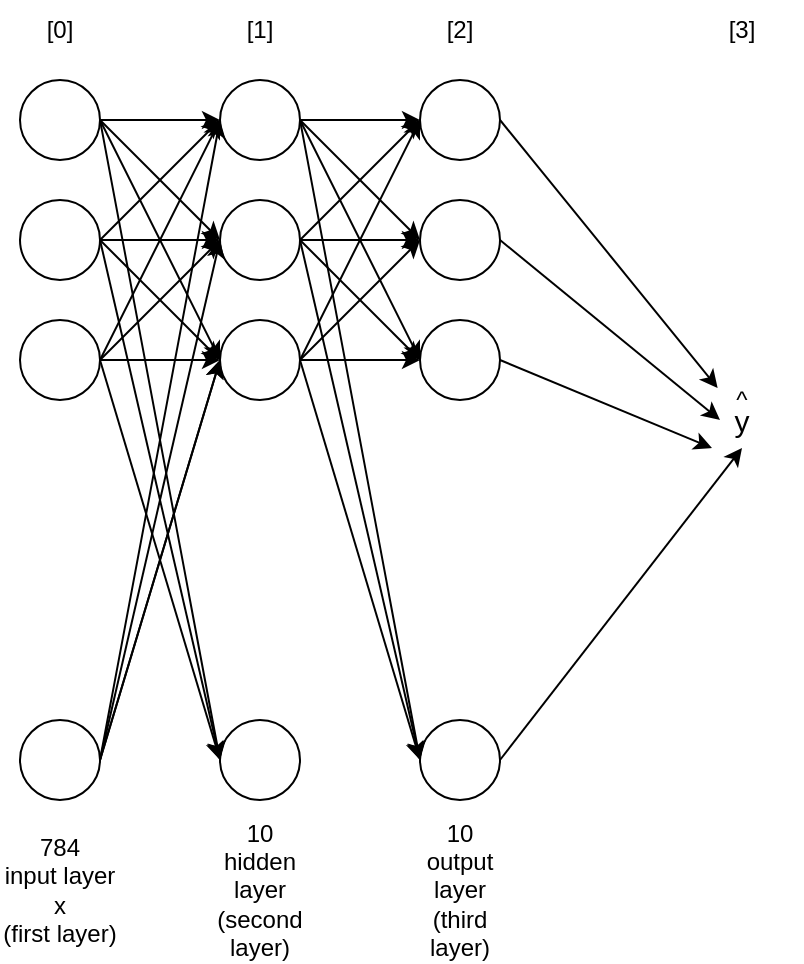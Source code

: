 <mxfile version="24.7.17">
  <diagram name="Page-1" id="vGjlTVeL7N7y9Gi5qu-H">
    <mxGraphModel dx="1302" dy="866" grid="1" gridSize="10" guides="1" tooltips="1" connect="1" arrows="1" fold="1" page="1" pageScale="1" pageWidth="2336" pageHeight="1654" math="0" shadow="0">
      <root>
        <mxCell id="0" />
        <mxCell id="1" parent="0" />
        <mxCell id="D07jgNAIbt0lG9WC0oUq-1" value="" style="ellipse;whiteSpace=wrap;html=1;aspect=fixed;" vertex="1" parent="1">
          <mxGeometry x="170" y="90" width="40" height="40" as="geometry" />
        </mxCell>
        <mxCell id="D07jgNAIbt0lG9WC0oUq-2" value="" style="ellipse;whiteSpace=wrap;html=1;aspect=fixed;" vertex="1" parent="1">
          <mxGeometry x="170" y="150" width="40" height="40" as="geometry" />
        </mxCell>
        <mxCell id="D07jgNAIbt0lG9WC0oUq-3" value="" style="ellipse;whiteSpace=wrap;html=1;aspect=fixed;" vertex="1" parent="1">
          <mxGeometry x="170" y="210" width="40" height="40" as="geometry" />
        </mxCell>
        <mxCell id="D07jgNAIbt0lG9WC0oUq-4" value="" style="ellipse;whiteSpace=wrap;html=1;aspect=fixed;" vertex="1" parent="1">
          <mxGeometry x="270" y="90" width="40" height="40" as="geometry" />
        </mxCell>
        <mxCell id="D07jgNAIbt0lG9WC0oUq-5" value="" style="ellipse;whiteSpace=wrap;html=1;aspect=fixed;" vertex="1" parent="1">
          <mxGeometry x="270" y="150" width="40" height="40" as="geometry" />
        </mxCell>
        <mxCell id="D07jgNAIbt0lG9WC0oUq-6" value="" style="ellipse;whiteSpace=wrap;html=1;aspect=fixed;" vertex="1" parent="1">
          <mxGeometry x="270" y="210" width="40" height="40" as="geometry" />
        </mxCell>
        <mxCell id="D07jgNAIbt0lG9WC0oUq-7" value="" style="ellipse;whiteSpace=wrap;html=1;aspect=fixed;" vertex="1" parent="1">
          <mxGeometry x="370" y="90" width="40" height="40" as="geometry" />
        </mxCell>
        <mxCell id="D07jgNAIbt0lG9WC0oUq-8" value="" style="ellipse;whiteSpace=wrap;html=1;aspect=fixed;" vertex="1" parent="1">
          <mxGeometry x="370" y="150" width="40" height="40" as="geometry" />
        </mxCell>
        <mxCell id="D07jgNAIbt0lG9WC0oUq-9" value="" style="ellipse;whiteSpace=wrap;html=1;aspect=fixed;" vertex="1" parent="1">
          <mxGeometry x="370" y="210" width="40" height="40" as="geometry" />
        </mxCell>
        <mxCell id="D07jgNAIbt0lG9WC0oUq-10" value="" style="ellipse;whiteSpace=wrap;html=1;aspect=fixed;" vertex="1" parent="1">
          <mxGeometry x="170" y="410" width="40" height="40" as="geometry" />
        </mxCell>
        <mxCell id="D07jgNAIbt0lG9WC0oUq-11" value="" style="ellipse;whiteSpace=wrap;html=1;aspect=fixed;" vertex="1" parent="1">
          <mxGeometry x="270" y="410" width="40" height="40" as="geometry" />
        </mxCell>
        <mxCell id="D07jgNAIbt0lG9WC0oUq-12" value="" style="ellipse;whiteSpace=wrap;html=1;aspect=fixed;" vertex="1" parent="1">
          <mxGeometry x="370" y="410" width="40" height="40" as="geometry" />
        </mxCell>
        <mxCell id="D07jgNAIbt0lG9WC0oUq-14" value="" style="endArrow=classic;html=1;rounded=0;exitX=1;exitY=0.5;exitDx=0;exitDy=0;entryX=0;entryY=0.5;entryDx=0;entryDy=0;" edge="1" parent="1" source="D07jgNAIbt0lG9WC0oUq-1" target="D07jgNAIbt0lG9WC0oUq-4">
          <mxGeometry width="50" height="50" relative="1" as="geometry">
            <mxPoint x="230" y="100" as="sourcePoint" />
            <mxPoint x="280" y="50" as="targetPoint" />
          </mxGeometry>
        </mxCell>
        <mxCell id="D07jgNAIbt0lG9WC0oUq-15" value="" style="endArrow=classic;html=1;rounded=0;entryX=0;entryY=0.5;entryDx=0;entryDy=0;" edge="1" parent="1" target="D07jgNAIbt0lG9WC0oUq-11">
          <mxGeometry width="50" height="50" relative="1" as="geometry">
            <mxPoint x="210" y="110" as="sourcePoint" />
            <mxPoint x="260" y="410" as="targetPoint" />
          </mxGeometry>
        </mxCell>
        <mxCell id="D07jgNAIbt0lG9WC0oUq-16" value="" style="endArrow=classic;html=1;rounded=0;exitX=1;exitY=0.5;exitDx=0;exitDy=0;entryX=0;entryY=0.5;entryDx=0;entryDy=0;" edge="1" parent="1" source="D07jgNAIbt0lG9WC0oUq-1" target="D07jgNAIbt0lG9WC0oUq-5">
          <mxGeometry width="50" height="50" relative="1" as="geometry">
            <mxPoint x="220" y="150" as="sourcePoint" />
            <mxPoint x="270" y="100" as="targetPoint" />
          </mxGeometry>
        </mxCell>
        <mxCell id="D07jgNAIbt0lG9WC0oUq-17" value="" style="endArrow=classic;html=1;rounded=0;exitX=1;exitY=0.5;exitDx=0;exitDy=0;entryX=0;entryY=0.5;entryDx=0;entryDy=0;" edge="1" parent="1" source="D07jgNAIbt0lG9WC0oUq-1" target="D07jgNAIbt0lG9WC0oUq-6">
          <mxGeometry width="50" height="50" relative="1" as="geometry">
            <mxPoint x="230" y="170" as="sourcePoint" />
            <mxPoint x="280" y="120" as="targetPoint" />
          </mxGeometry>
        </mxCell>
        <mxCell id="D07jgNAIbt0lG9WC0oUq-18" value="" style="endArrow=classic;html=1;rounded=0;exitX=1;exitY=0.5;exitDx=0;exitDy=0;entryX=0;entryY=0.5;entryDx=0;entryDy=0;" edge="1" parent="1" source="D07jgNAIbt0lG9WC0oUq-2" target="D07jgNAIbt0lG9WC0oUq-5">
          <mxGeometry width="50" height="50" relative="1" as="geometry">
            <mxPoint x="360" y="430" as="sourcePoint" />
            <mxPoint x="410" y="380" as="targetPoint" />
          </mxGeometry>
        </mxCell>
        <mxCell id="D07jgNAIbt0lG9WC0oUq-19" value="" style="endArrow=classic;html=1;rounded=0;exitX=1;exitY=0.5;exitDx=0;exitDy=0;entryX=0;entryY=0.5;entryDx=0;entryDy=0;" edge="1" parent="1" source="D07jgNAIbt0lG9WC0oUq-2" target="D07jgNAIbt0lG9WC0oUq-4">
          <mxGeometry width="50" height="50" relative="1" as="geometry">
            <mxPoint x="360" y="430" as="sourcePoint" />
            <mxPoint x="410" y="380" as="targetPoint" />
          </mxGeometry>
        </mxCell>
        <mxCell id="D07jgNAIbt0lG9WC0oUq-20" value="" style="endArrow=classic;html=1;rounded=0;exitX=1;exitY=0.5;exitDx=0;exitDy=0;entryX=0;entryY=0.5;entryDx=0;entryDy=0;" edge="1" parent="1" source="D07jgNAIbt0lG9WC0oUq-2" target="D07jgNAIbt0lG9WC0oUq-6">
          <mxGeometry width="50" height="50" relative="1" as="geometry">
            <mxPoint x="360" y="430" as="sourcePoint" />
            <mxPoint x="410" y="380" as="targetPoint" />
          </mxGeometry>
        </mxCell>
        <mxCell id="D07jgNAIbt0lG9WC0oUq-23" value="" style="endArrow=classic;html=1;rounded=0;exitX=1;exitY=0.5;exitDx=0;exitDy=0;entryX=0;entryY=0.5;entryDx=0;entryDy=0;" edge="1" parent="1" source="D07jgNAIbt0lG9WC0oUq-2" target="D07jgNAIbt0lG9WC0oUq-11">
          <mxGeometry width="50" height="50" relative="1" as="geometry">
            <mxPoint x="360" y="430" as="sourcePoint" />
            <mxPoint x="410" y="380" as="targetPoint" />
          </mxGeometry>
        </mxCell>
        <mxCell id="D07jgNAIbt0lG9WC0oUq-24" value="" style="endArrow=classic;html=1;rounded=0;exitX=1;exitY=0.5;exitDx=0;exitDy=0;entryX=0;entryY=0.5;entryDx=0;entryDy=0;" edge="1" parent="1" source="D07jgNAIbt0lG9WC0oUq-3" target="D07jgNAIbt0lG9WC0oUq-4">
          <mxGeometry width="50" height="50" relative="1" as="geometry">
            <mxPoint x="360" y="430" as="sourcePoint" />
            <mxPoint x="410" y="380" as="targetPoint" />
          </mxGeometry>
        </mxCell>
        <mxCell id="D07jgNAIbt0lG9WC0oUq-25" value="" style="endArrow=classic;html=1;rounded=0;exitX=1;exitY=0.5;exitDx=0;exitDy=0;entryX=0;entryY=0.5;entryDx=0;entryDy=0;" edge="1" parent="1" source="D07jgNAIbt0lG9WC0oUq-3" target="D07jgNAIbt0lG9WC0oUq-5">
          <mxGeometry width="50" height="50" relative="1" as="geometry">
            <mxPoint x="360" y="430" as="sourcePoint" />
            <mxPoint x="410" y="380" as="targetPoint" />
          </mxGeometry>
        </mxCell>
        <mxCell id="D07jgNAIbt0lG9WC0oUq-26" value="" style="endArrow=classic;html=1;rounded=0;exitX=1;exitY=0.5;exitDx=0;exitDy=0;entryX=0;entryY=0.5;entryDx=0;entryDy=0;" edge="1" parent="1" source="D07jgNAIbt0lG9WC0oUq-3" target="D07jgNAIbt0lG9WC0oUq-6">
          <mxGeometry width="50" height="50" relative="1" as="geometry">
            <mxPoint x="360" y="430" as="sourcePoint" />
            <mxPoint x="410" y="380" as="targetPoint" />
          </mxGeometry>
        </mxCell>
        <mxCell id="D07jgNAIbt0lG9WC0oUq-27" value="" style="endArrow=classic;html=1;rounded=0;exitX=1;exitY=0.5;exitDx=0;exitDy=0;entryX=0;entryY=0.5;entryDx=0;entryDy=0;" edge="1" parent="1" source="D07jgNAIbt0lG9WC0oUq-3" target="D07jgNAIbt0lG9WC0oUq-11">
          <mxGeometry width="50" height="50" relative="1" as="geometry">
            <mxPoint x="360" y="430" as="sourcePoint" />
            <mxPoint x="410" y="380" as="targetPoint" />
          </mxGeometry>
        </mxCell>
        <mxCell id="D07jgNAIbt0lG9WC0oUq-28" value="" style="endArrow=classic;html=1;rounded=0;exitX=1;exitY=0.5;exitDx=0;exitDy=0;entryX=0;entryY=0.5;entryDx=0;entryDy=0;" edge="1" parent="1" source="D07jgNAIbt0lG9WC0oUq-10" target="D07jgNAIbt0lG9WC0oUq-4">
          <mxGeometry width="50" height="50" relative="1" as="geometry">
            <mxPoint x="210" y="350" as="sourcePoint" />
            <mxPoint x="260" y="300" as="targetPoint" />
          </mxGeometry>
        </mxCell>
        <mxCell id="D07jgNAIbt0lG9WC0oUq-29" value="" style="endArrow=classic;html=1;rounded=0;exitX=1;exitY=0.5;exitDx=0;exitDy=0;entryX=0;entryY=0.5;entryDx=0;entryDy=0;" edge="1" parent="1" source="D07jgNAIbt0lG9WC0oUq-10" target="D07jgNAIbt0lG9WC0oUq-5">
          <mxGeometry width="50" height="50" relative="1" as="geometry">
            <mxPoint x="360" y="430" as="sourcePoint" />
            <mxPoint x="410" y="380" as="targetPoint" />
          </mxGeometry>
        </mxCell>
        <mxCell id="D07jgNAIbt0lG9WC0oUq-31" value="" style="endArrow=classic;html=1;rounded=0;exitX=1;exitY=0.5;exitDx=0;exitDy=0;entryX=0;entryY=0.5;entryDx=0;entryDy=0;" edge="1" parent="1" source="D07jgNAIbt0lG9WC0oUq-10" target="D07jgNAIbt0lG9WC0oUq-6">
          <mxGeometry width="50" height="50" relative="1" as="geometry">
            <mxPoint x="360" y="430" as="sourcePoint" />
            <mxPoint x="410" y="380" as="targetPoint" />
          </mxGeometry>
        </mxCell>
        <mxCell id="D07jgNAIbt0lG9WC0oUq-32" value="" style="endArrow=classic;html=1;rounded=0;exitX=1;exitY=0.5;exitDx=0;exitDy=0;entryX=0;entryY=0.5;entryDx=0;entryDy=0;" edge="1" parent="1" source="D07jgNAIbt0lG9WC0oUq-10" target="D07jgNAIbt0lG9WC0oUq-6">
          <mxGeometry width="50" height="50" relative="1" as="geometry">
            <mxPoint x="360" y="430" as="sourcePoint" />
            <mxPoint x="410" y="380" as="targetPoint" />
          </mxGeometry>
        </mxCell>
        <mxCell id="D07jgNAIbt0lG9WC0oUq-33" value="" style="endArrow=classic;html=1;rounded=0;exitX=1;exitY=0.5;exitDx=0;exitDy=0;entryX=0;entryY=0.5;entryDx=0;entryDy=0;" edge="1" parent="1" source="D07jgNAIbt0lG9WC0oUq-4" target="D07jgNAIbt0lG9WC0oUq-7">
          <mxGeometry width="50" height="50" relative="1" as="geometry">
            <mxPoint x="360" y="430" as="sourcePoint" />
            <mxPoint x="410" y="380" as="targetPoint" />
          </mxGeometry>
        </mxCell>
        <mxCell id="D07jgNAIbt0lG9WC0oUq-34" value="" style="endArrow=classic;html=1;rounded=0;exitX=1;exitY=0.5;exitDx=0;exitDy=0;entryX=0;entryY=0.5;entryDx=0;entryDy=0;" edge="1" parent="1" source="D07jgNAIbt0lG9WC0oUq-4" target="D07jgNAIbt0lG9WC0oUq-8">
          <mxGeometry width="50" height="50" relative="1" as="geometry">
            <mxPoint x="360" y="430" as="sourcePoint" />
            <mxPoint x="410" y="380" as="targetPoint" />
          </mxGeometry>
        </mxCell>
        <mxCell id="D07jgNAIbt0lG9WC0oUq-35" value="" style="endArrow=classic;html=1;rounded=0;exitX=1;exitY=0.5;exitDx=0;exitDy=0;entryX=0;entryY=0.5;entryDx=0;entryDy=0;" edge="1" parent="1" source="D07jgNAIbt0lG9WC0oUq-4" target="D07jgNAIbt0lG9WC0oUq-12">
          <mxGeometry width="50" height="50" relative="1" as="geometry">
            <mxPoint x="360" y="430" as="sourcePoint" />
            <mxPoint x="410" y="380" as="targetPoint" />
          </mxGeometry>
        </mxCell>
        <mxCell id="D07jgNAIbt0lG9WC0oUq-36" value="" style="endArrow=classic;html=1;rounded=0;exitX=1;exitY=0.5;exitDx=0;exitDy=0;entryX=0;entryY=0.5;entryDx=0;entryDy=0;" edge="1" parent="1" source="D07jgNAIbt0lG9WC0oUq-4" target="D07jgNAIbt0lG9WC0oUq-9">
          <mxGeometry width="50" height="50" relative="1" as="geometry">
            <mxPoint x="360" y="430" as="sourcePoint" />
            <mxPoint x="410" y="380" as="targetPoint" />
          </mxGeometry>
        </mxCell>
        <mxCell id="D07jgNAIbt0lG9WC0oUq-39" value="" style="endArrow=classic;html=1;rounded=0;exitX=1;exitY=0.5;exitDx=0;exitDy=0;entryX=0;entryY=0.5;entryDx=0;entryDy=0;" edge="1" parent="1" source="D07jgNAIbt0lG9WC0oUq-5" target="D07jgNAIbt0lG9WC0oUq-7">
          <mxGeometry width="50" height="50" relative="1" as="geometry">
            <mxPoint x="360" y="430" as="sourcePoint" />
            <mxPoint x="410" y="380" as="targetPoint" />
          </mxGeometry>
        </mxCell>
        <mxCell id="D07jgNAIbt0lG9WC0oUq-40" value="" style="endArrow=classic;html=1;rounded=0;exitX=1;exitY=0.5;exitDx=0;exitDy=0;entryX=0;entryY=0.5;entryDx=0;entryDy=0;" edge="1" parent="1" source="D07jgNAIbt0lG9WC0oUq-5" target="D07jgNAIbt0lG9WC0oUq-8">
          <mxGeometry width="50" height="50" relative="1" as="geometry">
            <mxPoint x="400" y="390" as="sourcePoint" />
            <mxPoint x="450" y="340" as="targetPoint" />
          </mxGeometry>
        </mxCell>
        <mxCell id="D07jgNAIbt0lG9WC0oUq-41" value="" style="endArrow=classic;html=1;rounded=0;exitX=1;exitY=0.5;exitDx=0;exitDy=0;entryX=0;entryY=0.5;entryDx=0;entryDy=0;" edge="1" parent="1" source="D07jgNAIbt0lG9WC0oUq-5" target="D07jgNAIbt0lG9WC0oUq-9">
          <mxGeometry width="50" height="50" relative="1" as="geometry">
            <mxPoint x="440" y="290" as="sourcePoint" />
            <mxPoint x="490" y="240" as="targetPoint" />
          </mxGeometry>
        </mxCell>
        <mxCell id="D07jgNAIbt0lG9WC0oUq-42" value="" style="endArrow=classic;html=1;rounded=0;exitX=1;exitY=0.5;exitDx=0;exitDy=0;entryX=0;entryY=0.5;entryDx=0;entryDy=0;" edge="1" parent="1" source="D07jgNAIbt0lG9WC0oUq-5" target="D07jgNAIbt0lG9WC0oUq-12">
          <mxGeometry width="50" height="50" relative="1" as="geometry">
            <mxPoint x="450" y="320" as="sourcePoint" />
            <mxPoint x="500" y="270" as="targetPoint" />
          </mxGeometry>
        </mxCell>
        <mxCell id="D07jgNAIbt0lG9WC0oUq-43" value="" style="endArrow=classic;html=1;rounded=0;exitX=1;exitY=0.5;exitDx=0;exitDy=0;entryX=0;entryY=0.5;entryDx=0;entryDy=0;" edge="1" parent="1" source="D07jgNAIbt0lG9WC0oUq-6" target="D07jgNAIbt0lG9WC0oUq-7">
          <mxGeometry width="50" height="50" relative="1" as="geometry">
            <mxPoint x="520" y="250" as="sourcePoint" />
            <mxPoint x="570" y="200" as="targetPoint" />
          </mxGeometry>
        </mxCell>
        <mxCell id="D07jgNAIbt0lG9WC0oUq-44" value="" style="endArrow=classic;html=1;rounded=0;exitX=1;exitY=0.5;exitDx=0;exitDy=0;entryX=0;entryY=0.5;entryDx=0;entryDy=0;" edge="1" parent="1" source="D07jgNAIbt0lG9WC0oUq-6" target="D07jgNAIbt0lG9WC0oUq-8">
          <mxGeometry width="50" height="50" relative="1" as="geometry">
            <mxPoint x="480" y="270" as="sourcePoint" />
            <mxPoint x="530" y="220" as="targetPoint" />
          </mxGeometry>
        </mxCell>
        <mxCell id="D07jgNAIbt0lG9WC0oUq-45" value="" style="endArrow=classic;html=1;rounded=0;exitX=1;exitY=0.5;exitDx=0;exitDy=0;entryX=0;entryY=0.5;entryDx=0;entryDy=0;" edge="1" parent="1" source="D07jgNAIbt0lG9WC0oUq-6" target="D07jgNAIbt0lG9WC0oUq-9">
          <mxGeometry width="50" height="50" relative="1" as="geometry">
            <mxPoint x="450" y="290" as="sourcePoint" />
            <mxPoint x="500" y="240" as="targetPoint" />
          </mxGeometry>
        </mxCell>
        <mxCell id="D07jgNAIbt0lG9WC0oUq-46" value="" style="endArrow=classic;html=1;rounded=0;exitX=1;exitY=0.5;exitDx=0;exitDy=0;entryX=0;entryY=0.5;entryDx=0;entryDy=0;" edge="1" parent="1" source="D07jgNAIbt0lG9WC0oUq-6" target="D07jgNAIbt0lG9WC0oUq-12">
          <mxGeometry width="50" height="50" relative="1" as="geometry">
            <mxPoint x="500" y="260" as="sourcePoint" />
            <mxPoint x="550" y="210" as="targetPoint" />
          </mxGeometry>
        </mxCell>
        <mxCell id="D07jgNAIbt0lG9WC0oUq-47" value="&lt;p style=&quot;line-height: 0%;&quot;&gt;&lt;/p&gt;&lt;div style=&quot;line-height: 30%;&quot;&gt;^&lt;/div&gt;&lt;font style=&quot;font-size: 15px;&quot;&gt;y&lt;/font&gt;&lt;p&gt;&lt;/p&gt;" style="text;html=1;align=center;verticalAlign=middle;whiteSpace=wrap;rounded=0;" vertex="1" parent="1">
          <mxGeometry x="501" y="244" width="60" height="30" as="geometry" />
        </mxCell>
        <mxCell id="D07jgNAIbt0lG9WC0oUq-49" value="" style="endArrow=classic;html=1;rounded=0;exitX=1;exitY=0.5;exitDx=0;exitDy=0;" edge="1" parent="1" source="D07jgNAIbt0lG9WC0oUq-7" target="D07jgNAIbt0lG9WC0oUq-47">
          <mxGeometry width="50" height="50" relative="1" as="geometry">
            <mxPoint x="420" y="110" as="sourcePoint" />
            <mxPoint x="670" y="240" as="targetPoint" />
          </mxGeometry>
        </mxCell>
        <mxCell id="D07jgNAIbt0lG9WC0oUq-51" value="" style="endArrow=classic;html=1;rounded=0;exitX=1;exitY=0.5;exitDx=0;exitDy=0;" edge="1" parent="1" source="D07jgNAIbt0lG9WC0oUq-8">
          <mxGeometry width="50" height="50" relative="1" as="geometry">
            <mxPoint x="540" y="390" as="sourcePoint" />
            <mxPoint x="520" y="260" as="targetPoint" />
          </mxGeometry>
        </mxCell>
        <mxCell id="D07jgNAIbt0lG9WC0oUq-53" value="" style="endArrow=classic;html=1;rounded=0;exitX=1;exitY=0.5;exitDx=0;exitDy=0;entryX=0.25;entryY=1;entryDx=0;entryDy=0;" edge="1" parent="1" source="D07jgNAIbt0lG9WC0oUq-9" target="D07jgNAIbt0lG9WC0oUq-47">
          <mxGeometry width="50" height="50" relative="1" as="geometry">
            <mxPoint x="620" y="330" as="sourcePoint" />
            <mxPoint x="670" y="280" as="targetPoint" />
          </mxGeometry>
        </mxCell>
        <mxCell id="D07jgNAIbt0lG9WC0oUq-54" value="" style="endArrow=classic;html=1;rounded=0;exitX=1;exitY=0.5;exitDx=0;exitDy=0;entryX=0.5;entryY=1;entryDx=0;entryDy=0;" edge="1" parent="1" source="D07jgNAIbt0lG9WC0oUq-12" target="D07jgNAIbt0lG9WC0oUq-47">
          <mxGeometry width="50" height="50" relative="1" as="geometry">
            <mxPoint x="501" y="400" as="sourcePoint" />
            <mxPoint x="551" y="350" as="targetPoint" />
          </mxGeometry>
        </mxCell>
        <mxCell id="D07jgNAIbt0lG9WC0oUq-55" value="[0]" style="text;html=1;align=center;verticalAlign=middle;whiteSpace=wrap;rounded=0;" vertex="1" parent="1">
          <mxGeometry x="160" y="50" width="60" height="30" as="geometry" />
        </mxCell>
        <mxCell id="D07jgNAIbt0lG9WC0oUq-56" value="[1]" style="text;html=1;align=center;verticalAlign=middle;whiteSpace=wrap;rounded=0;" vertex="1" parent="1">
          <mxGeometry x="260" y="50" width="60" height="30" as="geometry" />
        </mxCell>
        <mxCell id="D07jgNAIbt0lG9WC0oUq-57" value="[2]" style="text;html=1;align=center;verticalAlign=middle;whiteSpace=wrap;rounded=0;" vertex="1" parent="1">
          <mxGeometry x="360" y="50" width="60" height="30" as="geometry" />
        </mxCell>
        <mxCell id="D07jgNAIbt0lG9WC0oUq-58" value="[3]" style="text;html=1;align=center;verticalAlign=middle;whiteSpace=wrap;rounded=0;" vertex="1" parent="1">
          <mxGeometry x="501" y="50" width="60" height="30" as="geometry" />
        </mxCell>
        <mxCell id="D07jgNAIbt0lG9WC0oUq-59" value="784&lt;div&gt;input layer x&lt;/div&gt;&lt;div&gt;(first layer)&lt;/div&gt;" style="text;html=1;align=center;verticalAlign=middle;whiteSpace=wrap;rounded=0;" vertex="1" parent="1">
          <mxGeometry x="160" y="480" width="60" height="30" as="geometry" />
        </mxCell>
        <mxCell id="D07jgNAIbt0lG9WC0oUq-60" value="10&lt;div&gt;hidden layer&lt;/div&gt;&lt;div&gt;(second layer)&lt;/div&gt;" style="text;html=1;align=center;verticalAlign=middle;whiteSpace=wrap;rounded=0;" vertex="1" parent="1">
          <mxGeometry x="260" y="480" width="60" height="30" as="geometry" />
        </mxCell>
        <mxCell id="D07jgNAIbt0lG9WC0oUq-61" value="10&lt;div&gt;output layer&lt;/div&gt;&lt;div&gt;(third layer)&lt;/div&gt;" style="text;html=1;align=center;verticalAlign=middle;whiteSpace=wrap;rounded=0;" vertex="1" parent="1">
          <mxGeometry x="360" y="480" width="60" height="30" as="geometry" />
        </mxCell>
      </root>
    </mxGraphModel>
  </diagram>
</mxfile>
